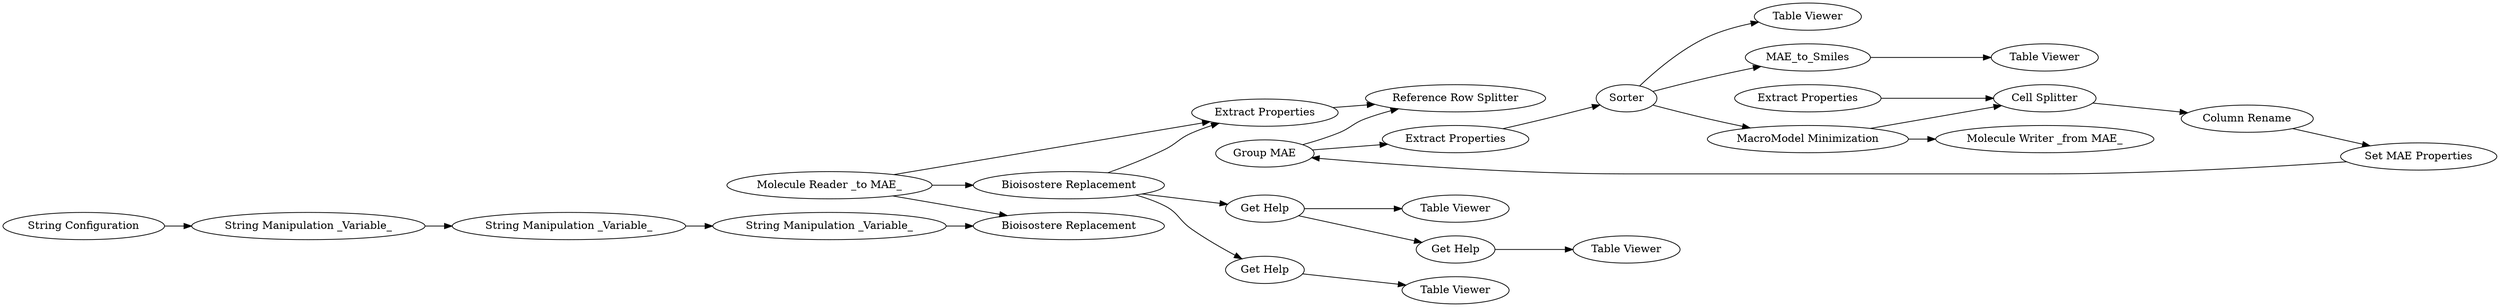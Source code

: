 digraph {
	1 [label="Bioisostere Replacement"]
	2 [label="Molecule Reader _to MAE_"]
	25 [label="Table Viewer"]
	31 [label="Run Maestro"]
	12 [label="Extract Properties"]
	22 [label="Reference Row Splitter"]
	23 [label="Extract Properties"]
	26 [label="Group MAE"]
	27 [label="Extract Properties"]
	28 [label="Set MAE Properties"]
	29 [label="Column Rename"]
	30 [label=Sorter]
	31 [label="Cell Splitter"]
	51 [label="Get Help"]
	52 [label=MAE_to_Smiles]
	53 [label="Table Viewer"]
	54 [label="Table Viewer"]
	55 [label="MacroModel Minimization"]
	56 [label="Molecule Writer _from MAE_"]
	57 [label="Bioisostere Replacement"]
	15420 [label="String Configuration"]
	15535 [label="String Manipulation _Variable_"]
	15537 [label="String Manipulation _Variable_"]
	15538 [label="String Manipulation _Variable_"]
	15541 [label="Table Viewer"]
	15542 [label="Get Help"]
	15543 [label="Get Help"]
	15544 [label="Table Viewer"]
	12 -> 31
	23 -> 22
	26 -> 27
	26 -> 22
	27 -> 30
	28 -> 26
	29 -> 28
	31 -> 29
	1 -> 23
	1 -> 51
	1 -> 15543
	2 -> 1
	2 -> 23
	2 -> 57
	30 -> 25
	30 -> 52
	30 -> 55
	51 -> 54
	51 -> 15542
	52 -> 53
	55 -> 31
	55 -> 56
	15420 -> 15535
	15535 -> 15537
	15537 -> 15538
	15538 -> 57
	15542 -> 15541
	15543 -> 15544
	rankdir=LR
}
